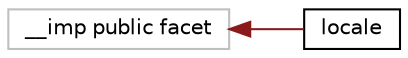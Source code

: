 digraph "Graphical Class Hierarchy"
{
  edge [fontname="Helvetica",fontsize="10",labelfontname="Helvetica",labelfontsize="10"];
  node [fontname="Helvetica",fontsize="10",shape=record];
  rankdir="LR";
  Node3515 [label="__imp public facet",height=0.2,width=0.4,color="grey75", fillcolor="white", style="filled"];
  Node3515 -> Node0 [dir="back",color="firebrick4",fontsize="10",style="solid",fontname="Helvetica"];
  Node0 [label="locale",height=0.2,width=0.4,color="black", fillcolor="white", style="filled",URL="$classlocale.html"];
}
